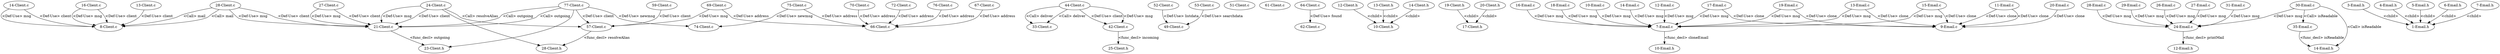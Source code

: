 digraph {
1 [label = "8-Client.c"];
2 [label = "13-Client.c"];
2 -> 1[label="<Def-Use> client"];
3 [label = "14-Client.c"];
3 -> 1[label="<Def-Use> client"];
3 -> 1[label="<Def-Use> msg"];
4 [label = "16-Client.c"];
4 -> 1[label="<Def-Use> client"];
4 -> 1[label="<Def-Use> msg"];
5 [label = "21-Client.c"];
6 [label = "24-Client.c"];
6 -> 5[label="<Def-Use> client"];
6 -> 5[label="<Def-Use> msg"];
7 [label = "27-Client.c"];
7 -> 5[label="<Def-Use> msg"];
7 -> 5[label="<Def-Use> client"];
8 [label = "28-Client.c"];
8 -> 1[label="<Call> mail"];
8 -> 5[label="<Def-Use> client"];
8 -> 5[label="<Def-Use> msg"];
9 [label = "33-Client.c"];
10 [label = "42-Client.c"];
11 [label = "44-Client.c"];
11 -> 9[label="<Call> deliver"];
11 -> 10[label="<Def-Use> client"];
11 -> 10[label="<Def-Use> msg"];
12 [label = "49-Client.c"];
13 [label = "51-Client.c"];
14 [label = "52-Client.c"];
14 -> 12[label="<Def-Use> listdata"];
15 [label = "53-Client.c"];
15 -> 12[label="<Def-Use> searchdata"];
16 [label = "57-Client.c"];
17 [label = "59-Client.c"];
17 -> 16[label="<Def-Use> client"];
18 [label = "61-Client.c"];
19 [label = "62-Client.c"];
20 [label = "64-Client.c"];
20 -> 19[label="<Def-Use> found"];
21 [label = "66-Client.c"];
22 [label = "67-Client.c"];
22 -> 21[label="<Def-Use> address"];
23 [label = "69-Client.c"];
23 -> 16[label="<Def-Use> msg"];
23 -> 21[label="<Def-Use> address"];
24 [label = "70-Client.c"];
24 -> 21[label="<Def-Use> address"];
25 [label = "72-Client.c"];
25 -> 21[label="<Def-Use> address"];
26 [label = "74-Client.c"];
27 [label = "75-Client.c"];
27 -> 26[label="<Def-Use> newmsg"];
27 -> 21[label="<Def-Use> address"];
28 [label = "76-Client.c"];
28 -> 21[label="<Def-Use> address"];
29 [label = "77-Client.c"];
29 -> 5[label="<Call> outgoing"];
29 -> 16[label="<Def-Use> client"];
29 -> 26[label="<Def-Use> newmsg"];
30 [label = "10-Client.h"];
31 [label = "12-Client.h"];
32 [label = "13-Client.h"];
33 [label = "14-Client.h"];
31 -> 30[label="<child>"];
32 -> 30[label="<child>"];
33 -> 30[label="<child>"];
34 [label = "17-Client.h"];
35 [label = "19-Client.h"];
36 [label = "20-Client.h"];
35 -> 34[label="<child>"];
36 -> 34[label="<child>"];
37 [label = "23-Client.h"];
38 [label = "25-Client.h"];
39 [label = "28-Client.h"];
40 [label = "7-Email.c"];
41 [label = "9-Email.c"];
42 [label = "10-Email.c"];
42 -> 40[label="<Def-Use> msg"];
43 [label = "11-Email.c"];
43 -> 41[label="<Def-Use> clone"];
43 -> 41[label="<Def-Use> clone"];
44 [label = "12-Email.c"];
44 -> 40[label="<Def-Use> msg"];
45 [label = "13-Email.c"];
45 -> 41[label="<Def-Use> clone"];
45 -> 40[label="<Def-Use> msg"];
46 [label = "14-Email.c"];
46 -> 40[label="<Def-Use> msg"];
47 [label = "15-Email.c"];
47 -> 41[label="<Def-Use> clone"];
47 -> 40[label="<Def-Use> msg"];
48 [label = "16-Email.c"];
48 -> 40[label="<Def-Use> msg"];
49 [label = "17-Email.c"];
49 -> 41[label="<Def-Use> clone"];
49 -> 40[label="<Def-Use> msg"];
50 [label = "18-Email.c"];
50 -> 40[label="<Def-Use> msg"];
51 [label = "19-Email.c"];
51 -> 41[label="<Def-Use> clone"];
51 -> 40[label="<Def-Use> msg"];
52 [label = "20-Email.c"];
52 -> 41[label="<Def-Use> clone"];
53 [label = "24-Email.c"];
54 [label = "26-Email.c"];
54 -> 53[label="<Def-Use> msg"];
55 [label = "27-Email.c"];
55 -> 53[label="<Def-Use> msg"];
56 [label = "28-Email.c"];
56 -> 53[label="<Def-Use> msg"];
57 [label = "29-Email.c"];
57 -> 53[label="<Def-Use> msg"];
58 [label = "30-Email.c"];
58 -> 53[label="<Def-Use> msg"];
59 [label = "31-Email.c"];
59 -> 53[label="<Def-Use> msg"];
60 [label = "35-Email.c"];
61 [label = "1-Email.h"];
62 [label = "3-Email.h"];
63 [label = "4-Email.h"];
64 [label = "5-Email.h"];
65 [label = "6-Email.h"];
66 [label = "7-Email.h"];
63 -> 61[label="<child>"];
65 -> 61[label="<child>"];
62 -> 61[label="<child>"];
66 -> 61[label="<child>"];
64 -> 61[label="<child>"];
67 [label = "10-Email.h"];
68 [label = "12-Email.h"];
69 [label = "14-Email.h"];
11 -> 9[label="<Call> deliver"];
58 -> 60[label="<Call> isReadable"];
58 -> 69[label="<Call> isReadable"];
29 -> 37[label=""];
29 -> 5[label="<Call> outgoing"];
6 -> 39[label=""];
6 -> 16[label="<Call> resolveAlias"];
8 -> 1[label="<Call> mail"];
16 -> 39[label="<func_decl> resolveAlias"];
40 -> 67[label="<func_decl> cloneEmail"];
60 -> 69[label="<func_decl> isReadable"];
53 -> 68[label="<func_decl> printMail"];
5 -> 37[label="<func_decl> outgoing"];
10 -> 38[label="<func_decl> incoming"];
}